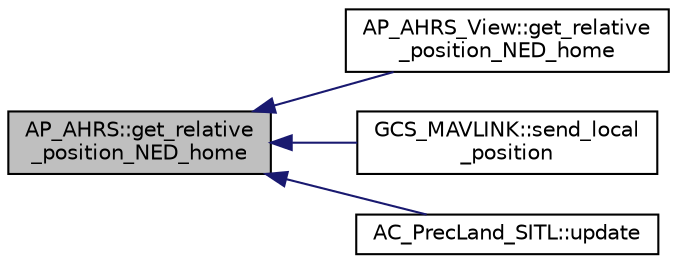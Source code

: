 digraph "AP_AHRS::get_relative_position_NED_home"
{
 // INTERACTIVE_SVG=YES
  edge [fontname="Helvetica",fontsize="10",labelfontname="Helvetica",labelfontsize="10"];
  node [fontname="Helvetica",fontsize="10",shape=record];
  rankdir="LR";
  Node1 [label="AP_AHRS::get_relative\l_position_NED_home",height=0.2,width=0.4,color="black", fillcolor="grey75", style="filled", fontcolor="black"];
  Node1 -> Node2 [dir="back",color="midnightblue",fontsize="10",style="solid",fontname="Helvetica"];
  Node2 [label="AP_AHRS_View::get_relative\l_position_NED_home",height=0.2,width=0.4,color="black", fillcolor="white", style="filled",URL="$classAP__AHRS__View.html#a31143b56abed975c449f1f6315b4881d"];
  Node1 -> Node3 [dir="back",color="midnightblue",fontsize="10",style="solid",fontname="Helvetica"];
  Node3 [label="GCS_MAVLINK::send_local\l_position",height=0.2,width=0.4,color="black", fillcolor="white", style="filled",URL="$structGCS__MAVLINK.html#a54258436ca5c1c90e9f4bf3aae0b6a9e"];
  Node1 -> Node4 [dir="back",color="midnightblue",fontsize="10",style="solid",fontname="Helvetica"];
  Node4 [label="AC_PrecLand_SITL::update",height=0.2,width=0.4,color="black", fillcolor="white", style="filled",URL="$classAC__PrecLand__SITL.html#a3409dc788d7252796503ccd906e1ee91"];
}
